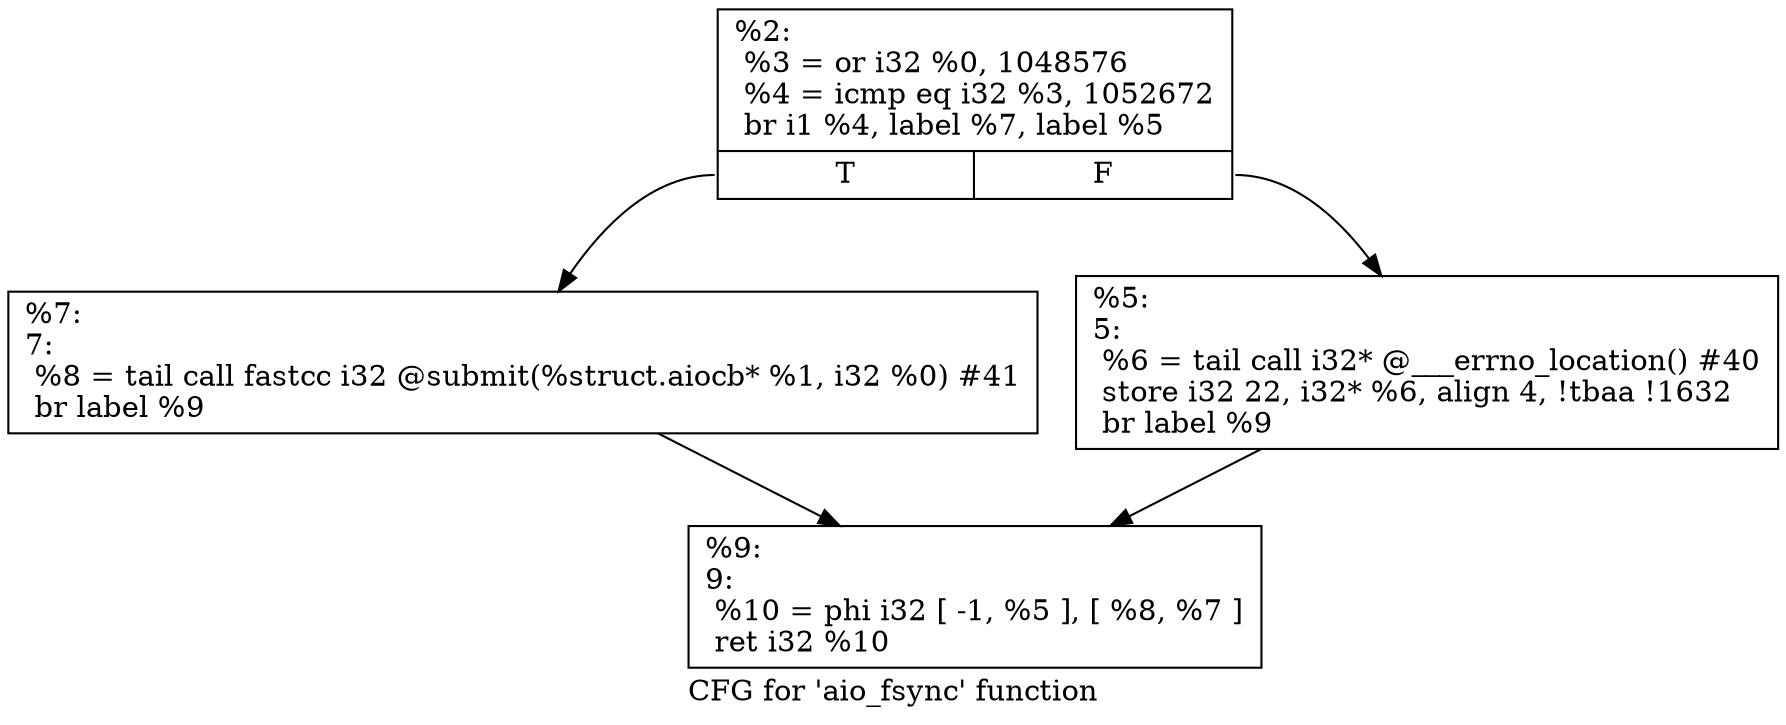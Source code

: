 digraph "CFG for 'aio_fsync' function" {
	label="CFG for 'aio_fsync' function";

	Node0x1ed1370 [shape=record,label="{%2:\l  %3 = or i32 %0, 1048576\l  %4 = icmp eq i32 %3, 1052672\l  br i1 %4, label %7, label %5\l|{<s0>T|<s1>F}}"];
	Node0x1ed1370:s0 -> Node0x1ed1fd0;
	Node0x1ed1370:s1 -> Node0x1ed1f80;
	Node0x1ed1f80 [shape=record,label="{%5:\l5:                                                \l  %6 = tail call i32* @___errno_location() #40\l  store i32 22, i32* %6, align 4, !tbaa !1632\l  br label %9\l}"];
	Node0x1ed1f80 -> Node0x1ed2020;
	Node0x1ed1fd0 [shape=record,label="{%7:\l7:                                                \l  %8 = tail call fastcc i32 @submit(%struct.aiocb* %1, i32 %0) #41\l  br label %9\l}"];
	Node0x1ed1fd0 -> Node0x1ed2020;
	Node0x1ed2020 [shape=record,label="{%9:\l9:                                                \l  %10 = phi i32 [ -1, %5 ], [ %8, %7 ]\l  ret i32 %10\l}"];
}
